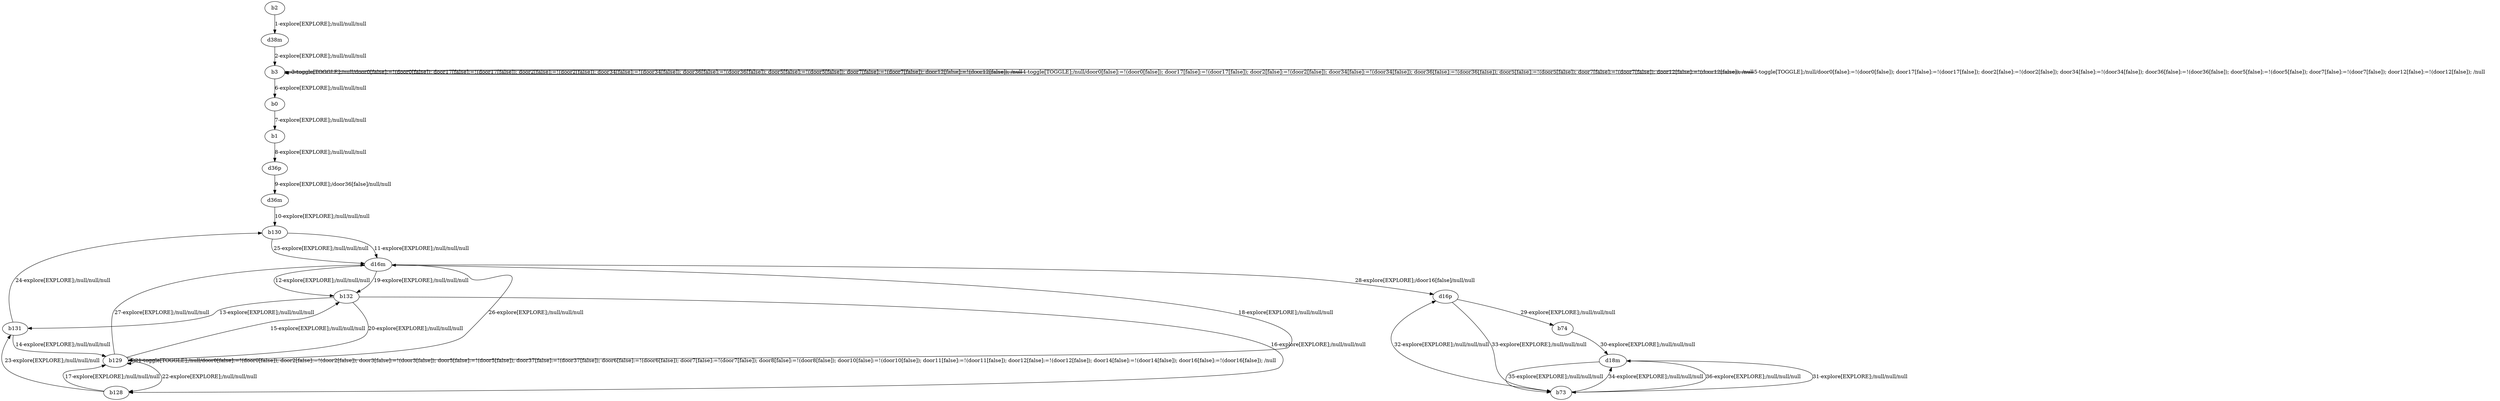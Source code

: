 # Total number of goals covered by this test: 5
# b131 --> b130
# b73 --> d18m
# b132 --> b129
# d18m --> b73
# b132 --> b128

digraph g {
"b2" -> "d38m" [label = "1-explore[EXPLORE];/null/null/null"];
"d38m" -> "b3" [label = "2-explore[EXPLORE];/null/null/null"];
"b3" -> "b3" [label = "3-toggle[TOGGLE];/null/door0[false]:=!(door0[false]); door17[false]:=!(door17[false]); door2[false]:=!(door2[false]); door34[false]:=!(door34[false]); door36[false]:=!(door36[false]); door5[false]:=!(door5[false]); door7[false]:=!(door7[false]); door12[false]:=!(door12[false]); /null"];
"b3" -> "b3" [label = "4-toggle[TOGGLE];/null/door0[false]:=!(door0[false]); door17[false]:=!(door17[false]); door2[false]:=!(door2[false]); door34[false]:=!(door34[false]); door36[false]:=!(door36[false]); door5[false]:=!(door5[false]); door7[false]:=!(door7[false]); door12[false]:=!(door12[false]); /null"];
"b3" -> "b3" [label = "5-toggle[TOGGLE];/null/door0[false]:=!(door0[false]); door17[false]:=!(door17[false]); door2[false]:=!(door2[false]); door34[false]:=!(door34[false]); door36[false]:=!(door36[false]); door5[false]:=!(door5[false]); door7[false]:=!(door7[false]); door12[false]:=!(door12[false]); /null"];
"b3" -> "b0" [label = "6-explore[EXPLORE];/null/null/null"];
"b0" -> "b1" [label = "7-explore[EXPLORE];/null/null/null"];
"b1" -> "d36p" [label = "8-explore[EXPLORE];/null/null/null"];
"d36p" -> "d36m" [label = "9-explore[EXPLORE];/door36[false]/null/null"];
"d36m" -> "b130" [label = "10-explore[EXPLORE];/null/null/null"];
"b130" -> "d16m" [label = "11-explore[EXPLORE];/null/null/null"];
"d16m" -> "b132" [label = "12-explore[EXPLORE];/null/null/null"];
"b132" -> "b131" [label = "13-explore[EXPLORE];/null/null/null"];
"b131" -> "b129" [label = "14-explore[EXPLORE];/null/null/null"];
"b129" -> "b132" [label = "15-explore[EXPLORE];/null/null/null"];
"b132" -> "b128" [label = "16-explore[EXPLORE];/null/null/null"];
"b128" -> "b129" [label = "17-explore[EXPLORE];/null/null/null"];
"b129" -> "d16m" [label = "18-explore[EXPLORE];/null/null/null"];
"d16m" -> "b132" [label = "19-explore[EXPLORE];/null/null/null"];
"b132" -> "b129" [label = "20-explore[EXPLORE];/null/null/null"];
"b129" -> "b129" [label = "21-toggle[TOGGLE];/null/door0[false]:=!(door0[false]); door2[false]:=!(door2[false]); door3[false]:=!(door3[false]); door5[false]:=!(door5[false]); door37[false]:=!(door37[false]); door6[false]:=!(door6[false]); door7[false]:=!(door7[false]); door8[false]:=!(door8[false]); door10[false]:=!(door10[false]); door11[false]:=!(door11[false]); door12[false]:=!(door12[false]); door14[false]:=!(door14[false]); door16[false]:=!(door16[false]); /null"];
"b129" -> "b128" [label = "22-explore[EXPLORE];/null/null/null"];
"b128" -> "b131" [label = "23-explore[EXPLORE];/null/null/null"];
"b131" -> "b130" [label = "24-explore[EXPLORE];/null/null/null"];
"b130" -> "d16m" [label = "25-explore[EXPLORE];/null/null/null"];
"d16m" -> "b129" [label = "26-explore[EXPLORE];/null/null/null"];
"b129" -> "d16m" [label = "27-explore[EXPLORE];/null/null/null"];
"d16m" -> "d16p" [label = "28-explore[EXPLORE];/door16[false]/null/null"];
"d16p" -> "b74" [label = "29-explore[EXPLORE];/null/null/null"];
"b74" -> "d18m" [label = "30-explore[EXPLORE];/null/null/null"];
"d18m" -> "b73" [label = "31-explore[EXPLORE];/null/null/null"];
"b73" -> "d16p" [label = "32-explore[EXPLORE];/null/null/null"];
"d16p" -> "b73" [label = "33-explore[EXPLORE];/null/null/null"];
"b73" -> "d18m" [label = "34-explore[EXPLORE];/null/null/null"];
"d18m" -> "b73" [label = "35-explore[EXPLORE];/null/null/null"];
"b73" -> "d18m" [label = "36-explore[EXPLORE];/null/null/null"];
}